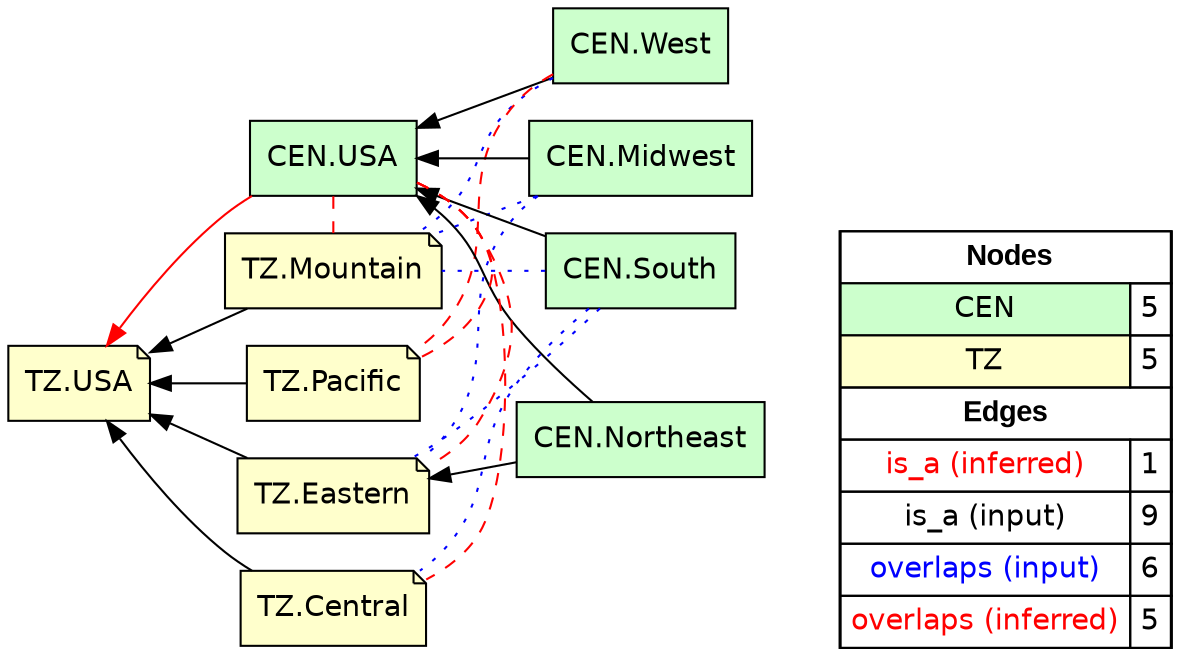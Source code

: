 digraph{
rankdir=RL
node[shape=box style=filled fillcolor="#CCFFCC" fontname="helvetica"] 
"CEN.West"
"CEN.Northeast"
"CEN.Midwest"
"CEN.South"
"CEN.USA"
node[shape=note style=filled fillcolor="#FFFFCC" fontname="helvetica"] 
"TZ.Eastern"
"TZ.Mountain"
"TZ.Pacific"
"TZ.Central"
"TZ.USA"
edge[arrowhead=normal style=solid color="#FF0000" constraint=true penwidth=1]
"CEN.USA" -> "TZ.USA"
edge[arrowhead=normal style=dotted color="#000000" constraint=true penwidth=1]
edge[arrowhead=normal style=solid color="#000000" constraint=true penwidth=1]
"TZ.Pacific" -> "TZ.USA"
"CEN.Northeast" -> "CEN.USA"
"TZ.Mountain" -> "TZ.USA"
"CEN.West" -> "CEN.USA"
"CEN.Northeast" -> "TZ.Eastern"
"CEN.South" -> "CEN.USA"
"TZ.Eastern" -> "TZ.USA"
"CEN.Midwest" -> "CEN.USA"
"TZ.Central" -> "TZ.USA"
edge[arrowhead=none style=dotted color="#0000FF" constraint=false penwidth=1]
"CEN.West" -> "TZ.Mountain"
"CEN.Midwest" -> "TZ.Mountain"
"CEN.South" -> "TZ.Mountain"
"CEN.Midwest" -> "TZ.Eastern"
"CEN.South" -> "TZ.Eastern"
"CEN.South" -> "TZ.Central"
edge[arrowhead=none style=dashed color="#FF0000" constraint=false penwidth=1]
"CEN.USA" -> "TZ.Mountain"
"CEN.USA" -> "TZ.Pacific"
"CEN.USA" -> "TZ.Eastern"
"CEN.West" -> "TZ.Pacific"
"CEN.USA" -> "TZ.Central"
node[shape=box] 
{rank=source Legend [fillcolor= white margin=0 label=< 
 <TABLE BORDER="0" CELLBORDER="1" CELLSPACING="0" CELLPADDING="4"> 
<TR> <TD COLSPAN="2"><font face="Arial Black"> Nodes</font></TD> </TR> 
<TR> 
 <TD bgcolor="#CCFFCC" fontname="helvetica">CEN</TD> 
 <TD>5</TD> 
 </TR> 
<TR> 
 <TD bgcolor="#FFFFCC" fontname="helvetica">TZ</TD> 
 <TD>5</TD> 
 </TR> 
<TR> <TD COLSPAN="2"><font face = "Arial Black"> Edges </font></TD> </TR> 
<TR> 
 <TD><font color ="#FF0000">is_a (inferred)</font></TD><TD>1</TD>
</TR>
<TR> 
 <TD><font color ="#000000">is_a (input)</font></TD><TD>9</TD>
</TR>
<TR> 
 <TD><font color ="#0000FF">overlaps (input)</font></TD><TD>6</TD>
</TR>
<TR> 
 <TD><font color ="#FF0000">overlaps (inferred)</font></TD><TD>5</TD>
</TR>
</TABLE> 
 >] } 
}